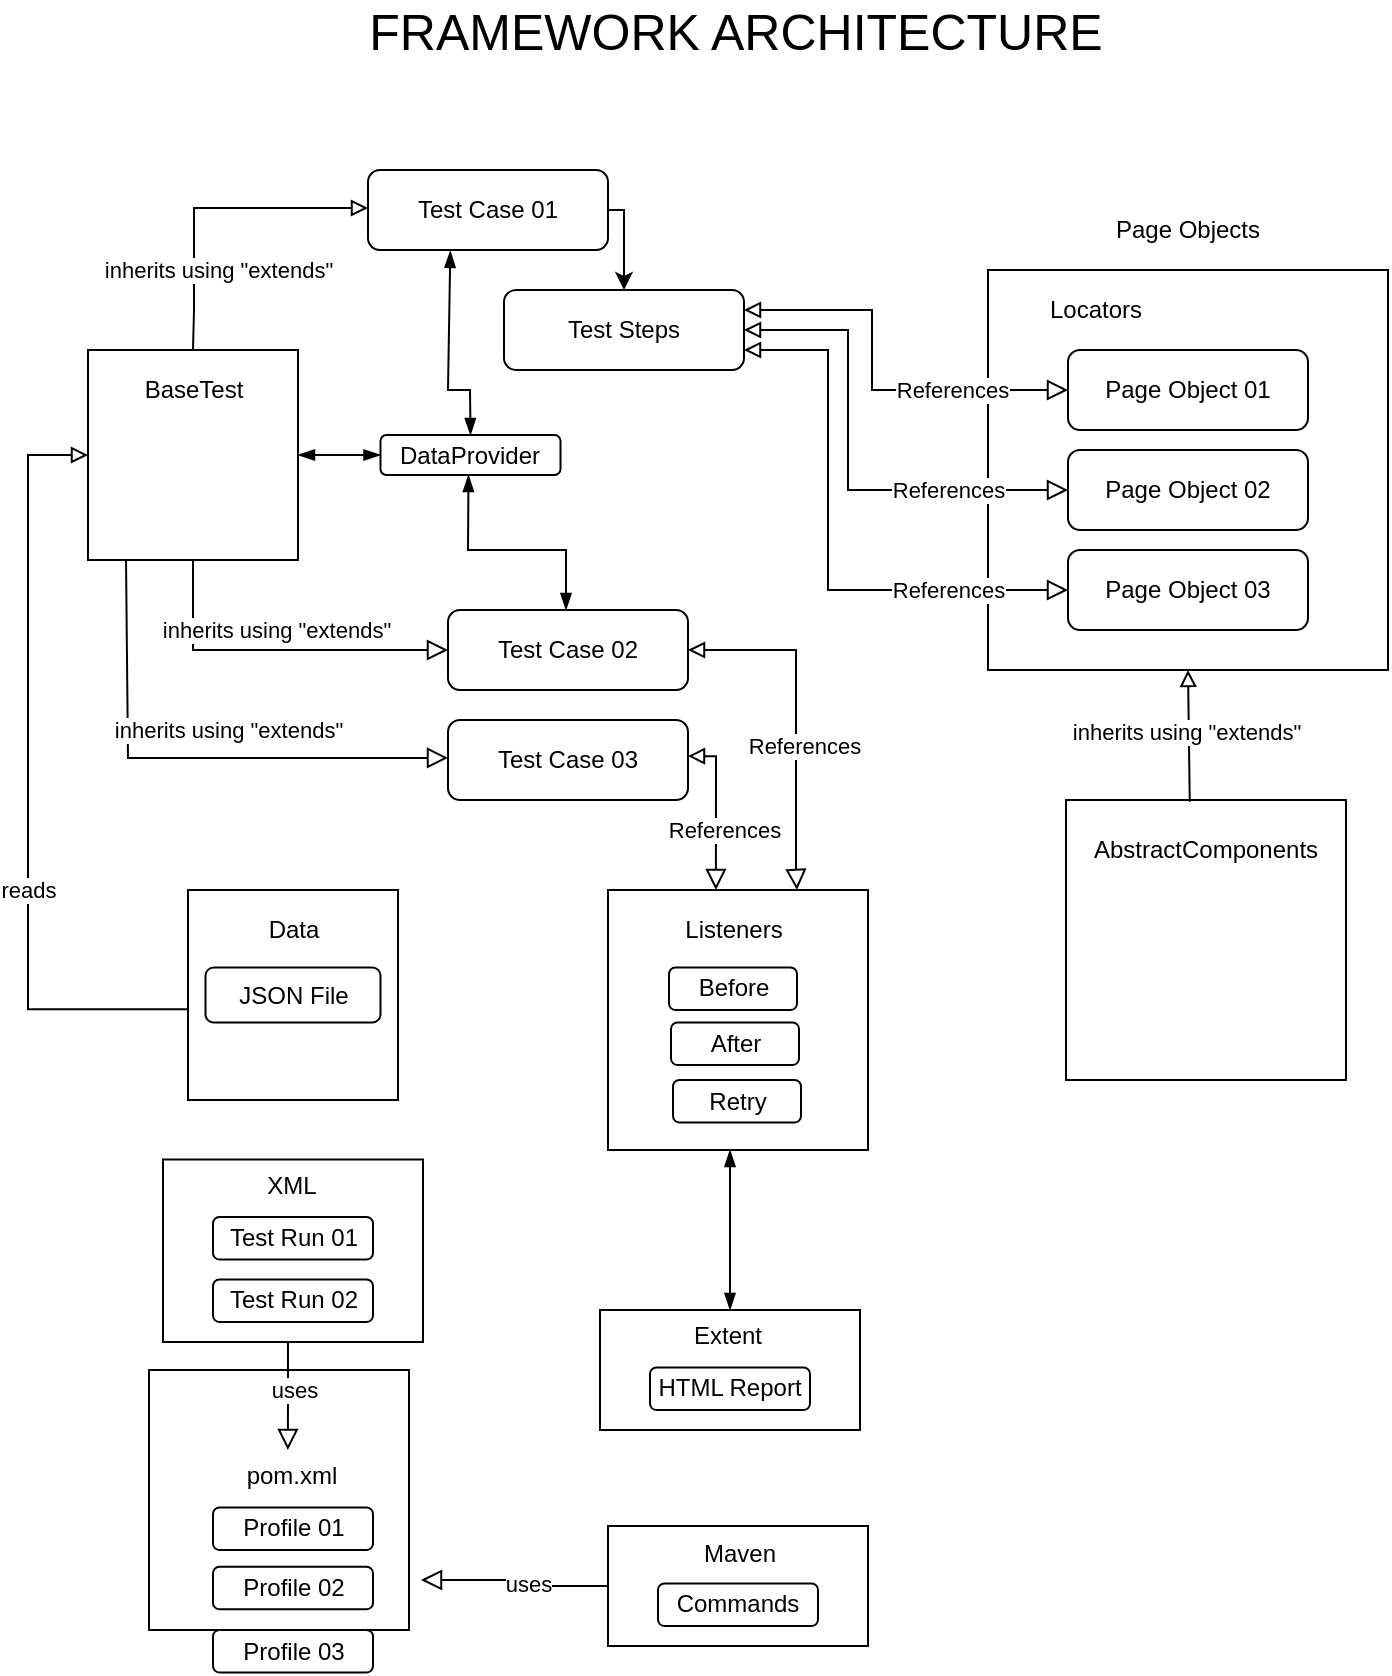 <mxfile version="21.5.2" type="device">
  <diagram id="C5RBs43oDa-KdzZeNtuy" name="Page-1">
    <mxGraphModel dx="1156" dy="717" grid="1" gridSize="10" guides="1" tooltips="1" connect="1" arrows="1" fold="1" page="1" pageScale="1" pageWidth="827" pageHeight="1169" math="0" shadow="0">
      <root>
        <mxCell id="WIyWlLk6GJQsqaUBKTNV-0" />
        <mxCell id="WIyWlLk6GJQsqaUBKTNV-1" parent="WIyWlLk6GJQsqaUBKTNV-0" />
        <mxCell id="wvFKqaVTDlEEXYAvHjyr-2" style="edgeStyle=orthogonalEdgeStyle;rounded=0;orthogonalLoop=1;jettySize=auto;html=1;exitX=1;exitY=0.5;exitDx=0;exitDy=0;entryX=0.5;entryY=0;entryDx=0;entryDy=0;" edge="1" parent="WIyWlLk6GJQsqaUBKTNV-1" source="WIyWlLk6GJQsqaUBKTNV-3" target="wvFKqaVTDlEEXYAvHjyr-0">
          <mxGeometry relative="1" as="geometry">
            <mxPoint x="420" y="160" as="targetPoint" />
            <Array as="points">
              <mxPoint x="378" y="150" />
            </Array>
          </mxGeometry>
        </mxCell>
        <mxCell id="WIyWlLk6GJQsqaUBKTNV-3" value="Test Case 01" style="rounded=1;whiteSpace=wrap;html=1;fontSize=12;glass=0;strokeWidth=1;shadow=0;" parent="WIyWlLk6GJQsqaUBKTNV-1" vertex="1">
          <mxGeometry x="250" y="130" width="120" height="40" as="geometry" />
        </mxCell>
        <mxCell id="wvFKqaVTDlEEXYAvHjyr-0" value="Test Steps" style="rounded=1;whiteSpace=wrap;html=1;fontSize=12;glass=0;strokeWidth=1;shadow=0;" vertex="1" parent="WIyWlLk6GJQsqaUBKTNV-1">
          <mxGeometry x="318" y="190" width="120" height="40" as="geometry" />
        </mxCell>
        <mxCell id="wvFKqaVTDlEEXYAvHjyr-10" value="" style="whiteSpace=wrap;html=1;aspect=fixed;" vertex="1" parent="WIyWlLk6GJQsqaUBKTNV-1">
          <mxGeometry x="560" y="180" width="200" height="200" as="geometry" />
        </mxCell>
        <mxCell id="wvFKqaVTDlEEXYAvHjyr-11" value="Page Object 01" style="rounded=1;whiteSpace=wrap;html=1;fontSize=12;glass=0;strokeWidth=1;shadow=0;" vertex="1" parent="WIyWlLk6GJQsqaUBKTNV-1">
          <mxGeometry x="600" y="220" width="120" height="40" as="geometry" />
        </mxCell>
        <mxCell id="wvFKqaVTDlEEXYAvHjyr-12" value="Page Object 02" style="rounded=1;whiteSpace=wrap;html=1;fontSize=12;glass=0;strokeWidth=1;shadow=0;" vertex="1" parent="WIyWlLk6GJQsqaUBKTNV-1">
          <mxGeometry x="600" y="270" width="120" height="40" as="geometry" />
        </mxCell>
        <mxCell id="wvFKqaVTDlEEXYAvHjyr-16" value="Page Object 03" style="rounded=1;whiteSpace=wrap;html=1;fontSize=12;glass=0;strokeWidth=1;shadow=0;" vertex="1" parent="WIyWlLk6GJQsqaUBKTNV-1">
          <mxGeometry x="600" y="320" width="120" height="40" as="geometry" />
        </mxCell>
        <mxCell id="wvFKqaVTDlEEXYAvHjyr-17" value="Locators" style="rounded=1;whiteSpace=wrap;html=1;fontSize=12;glass=0;strokeWidth=1;shadow=0;strokeColor=none;" vertex="1" parent="WIyWlLk6GJQsqaUBKTNV-1">
          <mxGeometry x="564" y="190" width="100" height="20" as="geometry" />
        </mxCell>
        <mxCell id="wvFKqaVTDlEEXYAvHjyr-18" value="Page Objects" style="rounded=1;whiteSpace=wrap;html=1;fontSize=12;glass=0;strokeWidth=1;shadow=0;strokeColor=none;" vertex="1" parent="WIyWlLk6GJQsqaUBKTNV-1">
          <mxGeometry x="610" y="150" width="100" height="20" as="geometry" />
        </mxCell>
        <mxCell id="wvFKqaVTDlEEXYAvHjyr-21" value="" style="rounded=0;html=1;jettySize=auto;orthogonalLoop=1;fontSize=11;endArrow=block;endFill=0;endSize=8;strokeWidth=1;shadow=0;labelBackgroundColor=none;edgeStyle=orthogonalEdgeStyle;exitX=1;exitY=0.5;exitDx=0;exitDy=0;entryX=0;entryY=0.5;entryDx=0;entryDy=0;startArrow=block;startFill=0;" edge="1" parent="WIyWlLk6GJQsqaUBKTNV-1" source="wvFKqaVTDlEEXYAvHjyr-0" target="wvFKqaVTDlEEXYAvHjyr-12">
          <mxGeometry x="-0.071" y="10" relative="1" as="geometry">
            <mxPoint as="offset" />
            <mxPoint x="448" y="220" as="sourcePoint" />
            <mxPoint x="652" y="250" as="targetPoint" />
            <Array as="points">
              <mxPoint x="490" y="210" />
              <mxPoint x="490" y="290" />
            </Array>
          </mxGeometry>
        </mxCell>
        <mxCell id="wvFKqaVTDlEEXYAvHjyr-22" value="References" style="edgeLabel;html=1;align=center;verticalAlign=middle;resizable=0;points=[];" vertex="1" connectable="0" parent="wvFKqaVTDlEEXYAvHjyr-21">
          <mxGeometry x="-0.348" relative="1" as="geometry">
            <mxPoint x="50" y="53" as="offset" />
          </mxGeometry>
        </mxCell>
        <mxCell id="WIyWlLk6GJQsqaUBKTNV-4" value="" style="rounded=0;html=1;jettySize=auto;orthogonalLoop=1;fontSize=11;endArrow=block;endFill=0;endSize=8;strokeWidth=1;shadow=0;labelBackgroundColor=none;edgeStyle=orthogonalEdgeStyle;exitX=1;exitY=0.25;exitDx=0;exitDy=0;startArrow=block;startFill=0;" parent="WIyWlLk6GJQsqaUBKTNV-1" source="wvFKqaVTDlEEXYAvHjyr-0" edge="1">
          <mxGeometry x="-0.071" y="10" relative="1" as="geometry">
            <mxPoint as="offset" />
            <mxPoint x="480" y="210" as="sourcePoint" />
            <mxPoint x="600" y="240" as="targetPoint" />
            <Array as="points">
              <mxPoint x="502" y="200" />
              <mxPoint x="502" y="240" />
            </Array>
          </mxGeometry>
        </mxCell>
        <mxCell id="wvFKqaVTDlEEXYAvHjyr-9" value="References" style="edgeLabel;html=1;align=center;verticalAlign=middle;resizable=0;points=[];" vertex="1" connectable="0" parent="WIyWlLk6GJQsqaUBKTNV-4">
          <mxGeometry x="-0.348" relative="1" as="geometry">
            <mxPoint x="40" y="38" as="offset" />
          </mxGeometry>
        </mxCell>
        <mxCell id="wvFKqaVTDlEEXYAvHjyr-23" value="" style="rounded=0;html=1;jettySize=auto;orthogonalLoop=1;fontSize=11;endArrow=block;endFill=0;endSize=8;strokeWidth=1;shadow=0;labelBackgroundColor=none;edgeStyle=orthogonalEdgeStyle;exitX=1;exitY=0.75;exitDx=0;exitDy=0;entryX=0;entryY=0.5;entryDx=0;entryDy=0;startArrow=block;startFill=0;" edge="1" parent="WIyWlLk6GJQsqaUBKTNV-1" source="wvFKqaVTDlEEXYAvHjyr-0" target="wvFKqaVTDlEEXYAvHjyr-16">
          <mxGeometry x="-0.071" y="10" relative="1" as="geometry">
            <mxPoint as="offset" />
            <mxPoint x="448" y="230" as="sourcePoint" />
            <mxPoint x="610" y="300" as="targetPoint" />
            <Array as="points">
              <mxPoint x="480" y="220" />
              <mxPoint x="480" y="340" />
            </Array>
          </mxGeometry>
        </mxCell>
        <mxCell id="wvFKqaVTDlEEXYAvHjyr-24" value="References" style="edgeLabel;html=1;align=center;verticalAlign=middle;resizable=0;points=[];" vertex="1" connectable="0" parent="wvFKqaVTDlEEXYAvHjyr-23">
          <mxGeometry x="-0.348" relative="1" as="geometry">
            <mxPoint x="60" y="70" as="offset" />
          </mxGeometry>
        </mxCell>
        <mxCell id="wvFKqaVTDlEEXYAvHjyr-25" value="" style="whiteSpace=wrap;html=1;aspect=fixed;" vertex="1" parent="WIyWlLk6GJQsqaUBKTNV-1">
          <mxGeometry x="599" y="445" width="140" height="140" as="geometry" />
        </mxCell>
        <mxCell id="wvFKqaVTDlEEXYAvHjyr-26" value="AbstractComponents" style="rounded=1;whiteSpace=wrap;html=1;fontSize=12;glass=0;strokeWidth=1;shadow=0;strokeColor=none;" vertex="1" parent="WIyWlLk6GJQsqaUBKTNV-1">
          <mxGeometry x="609" y="460" width="120" height="20" as="geometry" />
        </mxCell>
        <mxCell id="wvFKqaVTDlEEXYAvHjyr-27" style="edgeStyle=orthogonalEdgeStyle;rounded=0;orthogonalLoop=1;jettySize=auto;html=1;exitX=0.5;exitY=1;exitDx=0;exitDy=0;" edge="1" parent="WIyWlLk6GJQsqaUBKTNV-1" source="wvFKqaVTDlEEXYAvHjyr-25" target="wvFKqaVTDlEEXYAvHjyr-25">
          <mxGeometry relative="1" as="geometry" />
        </mxCell>
        <mxCell id="wvFKqaVTDlEEXYAvHjyr-31" value="" style="rounded=0;html=1;jettySize=auto;orthogonalLoop=1;fontSize=11;endArrow=none;endFill=0;endSize=8;strokeWidth=1;shadow=0;labelBackgroundColor=none;edgeStyle=orthogonalEdgeStyle;exitX=0.5;exitY=1;exitDx=0;exitDy=0;entryX=0.442;entryY=0.006;entryDx=0;entryDy=0;entryPerimeter=0;startArrow=block;startFill=0;" edge="1" parent="WIyWlLk6GJQsqaUBKTNV-1" source="wvFKqaVTDlEEXYAvHjyr-10" target="wvFKqaVTDlEEXYAvHjyr-25">
          <mxGeometry x="-0.071" y="10" relative="1" as="geometry">
            <mxPoint as="offset" />
            <mxPoint x="448" y="230" as="sourcePoint" />
            <mxPoint x="610" y="350" as="targetPoint" />
            <Array as="points">
              <mxPoint x="661" y="380" />
            </Array>
          </mxGeometry>
        </mxCell>
        <mxCell id="wvFKqaVTDlEEXYAvHjyr-32" value="inherits using &quot;extends&quot;" style="edgeLabel;html=1;align=center;verticalAlign=middle;resizable=0;points=[];" vertex="1" connectable="0" parent="wvFKqaVTDlEEXYAvHjyr-31">
          <mxGeometry x="-0.348" relative="1" as="geometry">
            <mxPoint x="-2" y="10" as="offset" />
          </mxGeometry>
        </mxCell>
        <mxCell id="wvFKqaVTDlEEXYAvHjyr-33" value="" style="whiteSpace=wrap;html=1;aspect=fixed;" vertex="1" parent="WIyWlLk6GJQsqaUBKTNV-1">
          <mxGeometry x="110" y="220" width="105" height="105" as="geometry" />
        </mxCell>
        <mxCell id="wvFKqaVTDlEEXYAvHjyr-34" value="BaseTest" style="rounded=1;whiteSpace=wrap;html=1;fontSize=12;glass=0;strokeWidth=1;shadow=0;strokeColor=none;" vertex="1" parent="WIyWlLk6GJQsqaUBKTNV-1">
          <mxGeometry x="132.5" y="240" width="60" as="geometry" />
        </mxCell>
        <mxCell id="wvFKqaVTDlEEXYAvHjyr-35" value="" style="rounded=0;html=1;jettySize=auto;orthogonalLoop=1;fontSize=11;endArrow=none;endFill=0;endSize=8;strokeWidth=1;shadow=0;labelBackgroundColor=none;edgeStyle=orthogonalEdgeStyle;entryX=0.5;entryY=0;entryDx=0;entryDy=0;startArrow=block;startFill=0;" edge="1" parent="WIyWlLk6GJQsqaUBKTNV-1" source="WIyWlLk6GJQsqaUBKTNV-3" target="wvFKqaVTDlEEXYAvHjyr-33">
          <mxGeometry x="-0.071" y="10" relative="1" as="geometry">
            <mxPoint as="offset" />
            <mxPoint x="121" y="149" as="sourcePoint" />
            <mxPoint x="120" y="200" as="targetPoint" />
            <Array as="points">
              <mxPoint x="163" y="149" />
              <mxPoint x="163" y="200" />
              <mxPoint x="163" y="200" />
            </Array>
          </mxGeometry>
        </mxCell>
        <mxCell id="wvFKqaVTDlEEXYAvHjyr-36" value="inherits using &quot;extends&quot;" style="edgeLabel;html=1;align=center;verticalAlign=middle;resizable=0;points=[];" vertex="1" connectable="0" parent="wvFKqaVTDlEEXYAvHjyr-35">
          <mxGeometry x="-0.348" relative="1" as="geometry">
            <mxPoint x="-24" y="31" as="offset" />
          </mxGeometry>
        </mxCell>
        <mxCell id="wvFKqaVTDlEEXYAvHjyr-39" value="Test Case 02" style="rounded=1;whiteSpace=wrap;html=1;fontSize=12;glass=0;strokeWidth=1;shadow=0;" vertex="1" parent="WIyWlLk6GJQsqaUBKTNV-1">
          <mxGeometry x="290" y="350" width="120" height="40" as="geometry" />
        </mxCell>
        <mxCell id="wvFKqaVTDlEEXYAvHjyr-40" value="Test Case 03" style="rounded=1;whiteSpace=wrap;html=1;fontSize=12;glass=0;strokeWidth=1;shadow=0;" vertex="1" parent="WIyWlLk6GJQsqaUBKTNV-1">
          <mxGeometry x="290" y="405" width="120" height="40" as="geometry" />
        </mxCell>
        <mxCell id="wvFKqaVTDlEEXYAvHjyr-41" value="" style="rounded=0;html=1;jettySize=auto;orthogonalLoop=1;fontSize=11;endArrow=block;endFill=0;endSize=8;strokeWidth=1;shadow=0;labelBackgroundColor=none;edgeStyle=orthogonalEdgeStyle;entryX=0;entryY=0.5;entryDx=0;entryDy=0;exitX=0.5;exitY=1;exitDx=0;exitDy=0;" edge="1" parent="WIyWlLk6GJQsqaUBKTNV-1" source="wvFKqaVTDlEEXYAvHjyr-33" target="wvFKqaVTDlEEXYAvHjyr-39">
          <mxGeometry x="-0.071" y="10" relative="1" as="geometry">
            <mxPoint as="offset" />
            <mxPoint x="260" y="159" as="sourcePoint" />
            <mxPoint x="173" y="230" as="targetPoint" />
            <Array as="points">
              <mxPoint x="163" y="370" />
            </Array>
          </mxGeometry>
        </mxCell>
        <mxCell id="wvFKqaVTDlEEXYAvHjyr-43" value="inherits using &quot;extends&quot;" style="edgeLabel;html=1;align=center;verticalAlign=middle;resizable=0;points=[];" vertex="1" connectable="0" parent="wvFKqaVTDlEEXYAvHjyr-41">
          <mxGeometry x="-0.192" relative="1" as="geometry">
            <mxPoint x="17" y="-10" as="offset" />
          </mxGeometry>
        </mxCell>
        <mxCell id="wvFKqaVTDlEEXYAvHjyr-44" value="" style="rounded=0;html=1;jettySize=auto;orthogonalLoop=1;fontSize=11;endArrow=block;endFill=0;endSize=8;strokeWidth=1;shadow=0;labelBackgroundColor=none;edgeStyle=orthogonalEdgeStyle;entryX=0;entryY=0.5;entryDx=0;entryDy=0;exitX=0.181;exitY=1.01;exitDx=0;exitDy=0;exitPerimeter=0;" edge="1" parent="WIyWlLk6GJQsqaUBKTNV-1">
          <mxGeometry x="-0.071" y="10" relative="1" as="geometry">
            <mxPoint as="offset" />
            <mxPoint x="129.005" y="325.0" as="sourcePoint" />
            <mxPoint x="290" y="423.95" as="targetPoint" />
            <Array as="points">
              <mxPoint x="130" y="324.95" />
              <mxPoint x="130" y="423.95" />
            </Array>
          </mxGeometry>
        </mxCell>
        <mxCell id="wvFKqaVTDlEEXYAvHjyr-45" value="inherits using &quot;extends&quot;" style="edgeLabel;html=1;align=center;verticalAlign=middle;resizable=0;points=[];" vertex="1" connectable="0" parent="wvFKqaVTDlEEXYAvHjyr-44">
          <mxGeometry x="-0.192" relative="1" as="geometry">
            <mxPoint x="45" y="-14" as="offset" />
          </mxGeometry>
        </mxCell>
        <mxCell id="wvFKqaVTDlEEXYAvHjyr-46" value="" style="whiteSpace=wrap;html=1;aspect=fixed;" vertex="1" parent="WIyWlLk6GJQsqaUBKTNV-1">
          <mxGeometry x="160" y="490" width="105" height="105" as="geometry" />
        </mxCell>
        <mxCell id="wvFKqaVTDlEEXYAvHjyr-47" value="Data" style="rounded=1;whiteSpace=wrap;html=1;fontSize=12;glass=0;strokeWidth=1;shadow=0;strokeColor=none;" vertex="1" parent="WIyWlLk6GJQsqaUBKTNV-1">
          <mxGeometry x="182.5" y="510" width="60" as="geometry" />
        </mxCell>
        <mxCell id="wvFKqaVTDlEEXYAvHjyr-48" value="JSON File" style="rounded=1;whiteSpace=wrap;html=1;fontSize=12;glass=0;strokeWidth=1;shadow=0;" vertex="1" parent="WIyWlLk6GJQsqaUBKTNV-1">
          <mxGeometry x="168.75" y="528.75" width="87.5" height="27.5" as="geometry" />
        </mxCell>
        <mxCell id="wvFKqaVTDlEEXYAvHjyr-49" value="" style="rounded=0;html=1;jettySize=auto;orthogonalLoop=1;fontSize=11;endArrow=none;endFill=0;endSize=8;strokeWidth=1;shadow=0;labelBackgroundColor=none;edgeStyle=orthogonalEdgeStyle;exitX=0;exitY=0.5;exitDx=0;exitDy=0;entryX=-0.004;entryY=0.568;entryDx=0;entryDy=0;entryPerimeter=0;startArrow=block;startFill=0;" edge="1" parent="WIyWlLk6GJQsqaUBKTNV-1" source="wvFKqaVTDlEEXYAvHjyr-33" target="wvFKqaVTDlEEXYAvHjyr-46">
          <mxGeometry x="-0.071" y="10" relative="1" as="geometry">
            <mxPoint as="offset" />
            <mxPoint x="260" y="159" as="sourcePoint" />
            <mxPoint x="150" y="550" as="targetPoint" />
            <Array as="points">
              <mxPoint x="80" y="272" />
              <mxPoint x="80" y="550" />
            </Array>
          </mxGeometry>
        </mxCell>
        <mxCell id="wvFKqaVTDlEEXYAvHjyr-50" value="reads" style="edgeLabel;html=1;align=center;verticalAlign=middle;resizable=0;points=[];" vertex="1" connectable="0" parent="wvFKqaVTDlEEXYAvHjyr-49">
          <mxGeometry x="-0.348" relative="1" as="geometry">
            <mxPoint y="121" as="offset" />
          </mxGeometry>
        </mxCell>
        <mxCell id="wvFKqaVTDlEEXYAvHjyr-51" value="DataProvider" style="rounded=1;whiteSpace=wrap;html=1;fontSize=12;glass=0;strokeWidth=1;shadow=0;" vertex="1" parent="WIyWlLk6GJQsqaUBKTNV-1">
          <mxGeometry x="256.25" y="262.5" width="90" height="20" as="geometry" />
        </mxCell>
        <mxCell id="wvFKqaVTDlEEXYAvHjyr-53" value="" style="endArrow=blockThin;html=1;rounded=0;exitX=1;exitY=0.5;exitDx=0;exitDy=0;entryX=0;entryY=0.5;entryDx=0;entryDy=0;startArrow=blockThin;startFill=1;endFill=1;" edge="1" parent="WIyWlLk6GJQsqaUBKTNV-1" source="wvFKqaVTDlEEXYAvHjyr-33" target="wvFKqaVTDlEEXYAvHjyr-51">
          <mxGeometry width="50" height="50" relative="1" as="geometry">
            <mxPoint x="330" y="370" as="sourcePoint" />
            <mxPoint x="380" y="320" as="targetPoint" />
          </mxGeometry>
        </mxCell>
        <mxCell id="wvFKqaVTDlEEXYAvHjyr-54" value="" style="endArrow=blockThin;html=1;rounded=0;exitX=0.5;exitY=1;exitDx=0;exitDy=0;entryX=0.5;entryY=0;entryDx=0;entryDy=0;startArrow=blockThin;startFill=1;endFill=1;" edge="1" parent="WIyWlLk6GJQsqaUBKTNV-1">
          <mxGeometry width="50" height="50" relative="1" as="geometry">
            <mxPoint x="300.25" y="282.5" as="sourcePoint" />
            <mxPoint x="349" y="350" as="targetPoint" />
            <Array as="points">
              <mxPoint x="300" y="320" />
              <mxPoint x="349" y="320" />
            </Array>
          </mxGeometry>
        </mxCell>
        <mxCell id="wvFKqaVTDlEEXYAvHjyr-56" value="" style="endArrow=blockThin;html=1;rounded=0;exitX=0.5;exitY=0;exitDx=0;exitDy=0;entryX=0.343;entryY=1.01;entryDx=0;entryDy=0;entryPerimeter=0;endFill=1;startArrow=blockThin;startFill=1;" edge="1" parent="WIyWlLk6GJQsqaUBKTNV-1" source="wvFKqaVTDlEEXYAvHjyr-51" target="WIyWlLk6GJQsqaUBKTNV-3">
          <mxGeometry width="50" height="50" relative="1" as="geometry">
            <mxPoint x="310.25" y="292.5" as="sourcePoint" />
            <mxPoint x="359" y="360" as="targetPoint" />
            <Array as="points">
              <mxPoint x="301" y="240" />
              <mxPoint x="290" y="240" />
            </Array>
          </mxGeometry>
        </mxCell>
        <mxCell id="wvFKqaVTDlEEXYAvHjyr-57" value="" style="whiteSpace=wrap;html=1;aspect=fixed;" vertex="1" parent="WIyWlLk6GJQsqaUBKTNV-1">
          <mxGeometry x="370" y="490" width="130" height="130" as="geometry" />
        </mxCell>
        <mxCell id="wvFKqaVTDlEEXYAvHjyr-58" value="Listeners" style="rounded=1;whiteSpace=wrap;html=1;fontSize=12;glass=0;strokeWidth=1;shadow=0;strokeColor=none;" vertex="1" parent="WIyWlLk6GJQsqaUBKTNV-1">
          <mxGeometry x="402.5" y="510" width="60" as="geometry" />
        </mxCell>
        <mxCell id="wvFKqaVTDlEEXYAvHjyr-60" value="Before" style="rounded=1;whiteSpace=wrap;html=1;fontSize=12;glass=0;strokeWidth=1;shadow=0;" vertex="1" parent="WIyWlLk6GJQsqaUBKTNV-1">
          <mxGeometry x="400.5" y="528.75" width="64" height="21.25" as="geometry" />
        </mxCell>
        <mxCell id="wvFKqaVTDlEEXYAvHjyr-62" value="After" style="rounded=1;whiteSpace=wrap;html=1;fontSize=12;glass=0;strokeWidth=1;shadow=0;" vertex="1" parent="WIyWlLk6GJQsqaUBKTNV-1">
          <mxGeometry x="401.5" y="556.25" width="64" height="21.25" as="geometry" />
        </mxCell>
        <mxCell id="wvFKqaVTDlEEXYAvHjyr-63" value="Retry" style="rounded=1;whiteSpace=wrap;html=1;fontSize=12;glass=0;strokeWidth=1;shadow=0;" vertex="1" parent="WIyWlLk6GJQsqaUBKTNV-1">
          <mxGeometry x="402.5" y="585" width="64" height="21.25" as="geometry" />
        </mxCell>
        <mxCell id="wvFKqaVTDlEEXYAvHjyr-64" value="" style="rounded=0;html=1;jettySize=auto;orthogonalLoop=1;fontSize=11;endArrow=block;endFill=0;endSize=8;strokeWidth=1;shadow=0;labelBackgroundColor=none;edgeStyle=orthogonalEdgeStyle;entryX=0.75;entryY=0;entryDx=0;entryDy=0;startArrow=block;startFill=0;" edge="1" parent="WIyWlLk6GJQsqaUBKTNV-1">
          <mxGeometry x="-0.071" y="10" relative="1" as="geometry">
            <mxPoint as="offset" />
            <mxPoint x="410" y="370" as="sourcePoint" />
            <mxPoint x="464.48" y="490" as="targetPoint" />
            <Array as="points">
              <mxPoint x="464" y="370" />
              <mxPoint x="464" y="480" />
            </Array>
          </mxGeometry>
        </mxCell>
        <mxCell id="wvFKqaVTDlEEXYAvHjyr-65" value="References" style="edgeLabel;html=1;align=center;verticalAlign=middle;resizable=0;points=[];" vertex="1" connectable="0" parent="wvFKqaVTDlEEXYAvHjyr-64">
          <mxGeometry x="-0.348" relative="1" as="geometry">
            <mxPoint x="4" y="45" as="offset" />
          </mxGeometry>
        </mxCell>
        <mxCell id="wvFKqaVTDlEEXYAvHjyr-66" value="" style="rounded=0;html=1;jettySize=auto;orthogonalLoop=1;fontSize=11;endArrow=block;endFill=0;endSize=8;strokeWidth=1;shadow=0;labelBackgroundColor=none;edgeStyle=orthogonalEdgeStyle;entryX=0.415;entryY=0.015;entryDx=0;entryDy=0;exitX=1;exitY=0.5;exitDx=0;exitDy=0;entryPerimeter=0;startArrow=block;startFill=0;" edge="1" parent="WIyWlLk6GJQsqaUBKTNV-1">
          <mxGeometry x="-0.071" y="10" relative="1" as="geometry">
            <mxPoint as="offset" />
            <mxPoint x="410" y="423.05" as="sourcePoint" />
            <mxPoint x="423.95" y="490" as="targetPoint" />
            <Array as="points">
              <mxPoint x="424" y="423.05" />
            </Array>
          </mxGeometry>
        </mxCell>
        <mxCell id="wvFKqaVTDlEEXYAvHjyr-67" value="References" style="edgeLabel;html=1;align=center;verticalAlign=middle;resizable=0;points=[];" vertex="1" connectable="0" parent="wvFKqaVTDlEEXYAvHjyr-66">
          <mxGeometry x="-0.348" relative="1" as="geometry">
            <mxPoint x="4" y="24" as="offset" />
          </mxGeometry>
        </mxCell>
        <mxCell id="wvFKqaVTDlEEXYAvHjyr-74" value="" style="rounded=0;whiteSpace=wrap;html=1;" vertex="1" parent="WIyWlLk6GJQsqaUBKTNV-1">
          <mxGeometry x="366" y="700" width="130" height="60" as="geometry" />
        </mxCell>
        <mxCell id="wvFKqaVTDlEEXYAvHjyr-69" value="Extent" style="rounded=1;whiteSpace=wrap;html=1;fontSize=12;glass=0;strokeWidth=1;shadow=0;strokeColor=none;" vertex="1" parent="WIyWlLk6GJQsqaUBKTNV-1">
          <mxGeometry x="400" y="713" width="60" as="geometry" />
        </mxCell>
        <mxCell id="wvFKqaVTDlEEXYAvHjyr-70" value="HTML Report" style="rounded=1;whiteSpace=wrap;html=1;fontSize=12;glass=0;strokeWidth=1;shadow=0;" vertex="1" parent="WIyWlLk6GJQsqaUBKTNV-1">
          <mxGeometry x="391" y="728.75" width="80" height="21.25" as="geometry" />
        </mxCell>
        <mxCell id="wvFKqaVTDlEEXYAvHjyr-75" value="" style="endArrow=blockThin;html=1;rounded=0;entryX=0.5;entryY=0;entryDx=0;entryDy=0;startArrow=blockThin;startFill=1;endFill=1;" edge="1" parent="WIyWlLk6GJQsqaUBKTNV-1" target="wvFKqaVTDlEEXYAvHjyr-74">
          <mxGeometry width="50" height="50" relative="1" as="geometry">
            <mxPoint x="431" y="620" as="sourcePoint" />
            <mxPoint x="359" y="360" as="targetPoint" />
            <Array as="points" />
          </mxGeometry>
        </mxCell>
        <mxCell id="wvFKqaVTDlEEXYAvHjyr-76" value="" style="rounded=0;whiteSpace=wrap;html=1;" vertex="1" parent="WIyWlLk6GJQsqaUBKTNV-1">
          <mxGeometry x="147.5" y="624.75" width="130" height="91.25" as="geometry" />
        </mxCell>
        <mxCell id="wvFKqaVTDlEEXYAvHjyr-77" value="XML" style="rounded=1;whiteSpace=wrap;html=1;fontSize=12;glass=0;strokeWidth=1;shadow=0;strokeColor=none;" vertex="1" parent="WIyWlLk6GJQsqaUBKTNV-1">
          <mxGeometry x="181.5" y="637.75" width="60" as="geometry" />
        </mxCell>
        <mxCell id="wvFKqaVTDlEEXYAvHjyr-78" value="Test Run 01" style="rounded=1;whiteSpace=wrap;html=1;fontSize=12;glass=0;strokeWidth=1;shadow=0;" vertex="1" parent="WIyWlLk6GJQsqaUBKTNV-1">
          <mxGeometry x="172.5" y="653.5" width="80" height="21.25" as="geometry" />
        </mxCell>
        <mxCell id="wvFKqaVTDlEEXYAvHjyr-79" value="" style="rounded=0;whiteSpace=wrap;html=1;" vertex="1" parent="WIyWlLk6GJQsqaUBKTNV-1">
          <mxGeometry x="140.5" y="730" width="130" height="130" as="geometry" />
        </mxCell>
        <mxCell id="wvFKqaVTDlEEXYAvHjyr-80" value="pom.xml" style="rounded=1;whiteSpace=wrap;html=1;fontSize=12;glass=0;strokeWidth=1;shadow=0;strokeColor=none;" vertex="1" parent="WIyWlLk6GJQsqaUBKTNV-1">
          <mxGeometry x="181.5" y="783" width="60" as="geometry" />
        </mxCell>
        <mxCell id="wvFKqaVTDlEEXYAvHjyr-81" value="Profile 01" style="rounded=1;whiteSpace=wrap;html=1;fontSize=12;glass=0;strokeWidth=1;shadow=0;" vertex="1" parent="WIyWlLk6GJQsqaUBKTNV-1">
          <mxGeometry x="172.5" y="798.75" width="80" height="21.25" as="geometry" />
        </mxCell>
        <mxCell id="wvFKqaVTDlEEXYAvHjyr-82" value="Test Run 02" style="rounded=1;whiteSpace=wrap;html=1;fontSize=12;glass=0;strokeWidth=1;shadow=0;" vertex="1" parent="WIyWlLk6GJQsqaUBKTNV-1">
          <mxGeometry x="172.5" y="684.75" width="80" height="21.25" as="geometry" />
        </mxCell>
        <mxCell id="wvFKqaVTDlEEXYAvHjyr-83" value="Profile 02" style="rounded=1;whiteSpace=wrap;html=1;fontSize=12;glass=0;strokeWidth=1;shadow=0;" vertex="1" parent="WIyWlLk6GJQsqaUBKTNV-1">
          <mxGeometry x="172.5" y="828.38" width="80" height="21.25" as="geometry" />
        </mxCell>
        <mxCell id="wvFKqaVTDlEEXYAvHjyr-84" value="Profile 03" style="rounded=1;whiteSpace=wrap;html=1;fontSize=12;glass=0;strokeWidth=1;shadow=0;" vertex="1" parent="WIyWlLk6GJQsqaUBKTNV-1">
          <mxGeometry x="172.5" y="860" width="80" height="21.25" as="geometry" />
        </mxCell>
        <mxCell id="wvFKqaVTDlEEXYAvHjyr-85" value="" style="rounded=0;html=1;jettySize=auto;orthogonalLoop=1;fontSize=11;endArrow=block;endFill=0;endSize=8;strokeWidth=1;shadow=0;labelBackgroundColor=none;edgeStyle=orthogonalEdgeStyle;startArrow=none;startFill=0;exitX=0.473;exitY=1;exitDx=0;exitDy=0;exitPerimeter=0;entryX=0.488;entryY=0;entryDx=0;entryDy=0;entryPerimeter=0;" edge="1" parent="WIyWlLk6GJQsqaUBKTNV-1">
          <mxGeometry x="-0.071" y="10" relative="1" as="geometry">
            <mxPoint as="offset" />
            <mxPoint x="209.99" y="716" as="sourcePoint" />
            <mxPoint x="209.94" y="770" as="targetPoint" />
            <Array as="points">
              <mxPoint x="210" y="740" />
              <mxPoint x="210" y="740" />
            </Array>
          </mxGeometry>
        </mxCell>
        <mxCell id="wvFKqaVTDlEEXYAvHjyr-86" value="uses" style="edgeLabel;html=1;align=center;verticalAlign=middle;resizable=0;points=[];" vertex="1" connectable="0" parent="wvFKqaVTDlEEXYAvHjyr-85">
          <mxGeometry x="-0.348" relative="1" as="geometry">
            <mxPoint x="3" y="6" as="offset" />
          </mxGeometry>
        </mxCell>
        <mxCell id="wvFKqaVTDlEEXYAvHjyr-87" value="" style="rounded=0;whiteSpace=wrap;html=1;" vertex="1" parent="WIyWlLk6GJQsqaUBKTNV-1">
          <mxGeometry x="370" y="808" width="130" height="60" as="geometry" />
        </mxCell>
        <mxCell id="wvFKqaVTDlEEXYAvHjyr-88" value="Maven" style="rounded=1;whiteSpace=wrap;html=1;fontSize=12;glass=0;strokeWidth=1;shadow=0;strokeColor=none;" vertex="1" parent="WIyWlLk6GJQsqaUBKTNV-1">
          <mxGeometry x="406" y="816.38" width="60" height="11.62" as="geometry" />
        </mxCell>
        <mxCell id="wvFKqaVTDlEEXYAvHjyr-89" value="Commands" style="rounded=1;whiteSpace=wrap;html=1;fontSize=12;glass=0;strokeWidth=1;shadow=0;" vertex="1" parent="WIyWlLk6GJQsqaUBKTNV-1">
          <mxGeometry x="395" y="836.75" width="80" height="21.25" as="geometry" />
        </mxCell>
        <mxCell id="wvFKqaVTDlEEXYAvHjyr-92" value="" style="rounded=0;html=1;jettySize=auto;orthogonalLoop=1;fontSize=11;endArrow=block;endFill=0;endSize=8;strokeWidth=1;shadow=0;labelBackgroundColor=none;edgeStyle=orthogonalEdgeStyle;startArrow=none;startFill=0;exitX=0;exitY=0.5;exitDx=0;exitDy=0;entryX=1;entryY=0.5;entryDx=0;entryDy=0;" edge="1" parent="WIyWlLk6GJQsqaUBKTNV-1" source="wvFKqaVTDlEEXYAvHjyr-87">
          <mxGeometry x="-0.071" y="10" relative="1" as="geometry">
            <mxPoint as="offset" />
            <mxPoint x="219.99" y="726" as="sourcePoint" />
            <mxPoint x="276.5" y="835" as="targetPoint" />
            <Array as="points">
              <mxPoint x="320" y="838" />
              <mxPoint x="320" y="835" />
            </Array>
          </mxGeometry>
        </mxCell>
        <mxCell id="wvFKqaVTDlEEXYAvHjyr-93" value="uses" style="edgeLabel;html=1;align=center;verticalAlign=middle;resizable=0;points=[];" vertex="1" connectable="0" parent="wvFKqaVTDlEEXYAvHjyr-92">
          <mxGeometry x="-0.348" relative="1" as="geometry">
            <mxPoint x="-9" y="-1" as="offset" />
          </mxGeometry>
        </mxCell>
        <mxCell id="wvFKqaVTDlEEXYAvHjyr-95" value="FRAMEWORK ARCHITECTURE" style="rounded=1;whiteSpace=wrap;html=1;fontSize=25;glass=0;strokeWidth=1;shadow=0;strokeColor=none;" vertex="1" parent="WIyWlLk6GJQsqaUBKTNV-1">
          <mxGeometry x="166.5" y="50" width="533.5" height="20" as="geometry" />
        </mxCell>
      </root>
    </mxGraphModel>
  </diagram>
</mxfile>
